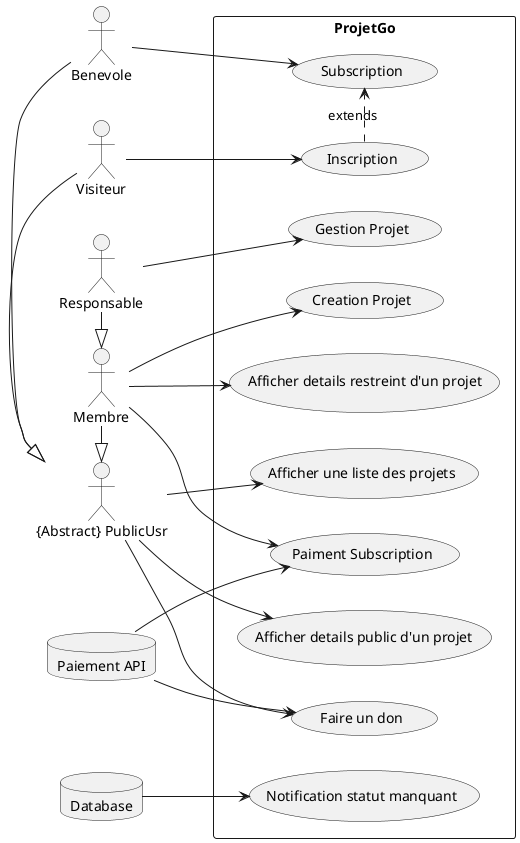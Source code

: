 @startuml ProjetGo
left to right direction
:Responsable:
:Membre:
:Benevole:
:Visiteur:
:{Abstract} PublicUsr: as public

Membre -|> public
Benevole -|> public
Visiteur -|> public
Responsable -|> Membre

database "Database" as Db
database "Paiement API" as API

rectangle ProjetGo {
  Visiteur --> (Inscription)
  Benevole --> (Subscription)
  Inscription .> (Subscription) : extends

  (Paiment Subscription) as SubFee
  Membre --> SubFee
  API --> SubFee
  
  Membre --> (Creation Projet)

  Responsable --> (Gestion Projet)

  (Afficher une liste des projets) as ListeProjet
  public --> ListeProjet

  (Afficher details public d'un projet) as AccesPublic
  public --> AccesPublic
  
  (Afficher details restreint d'un projet) as AccesRestreint
  Membre --> AccesRestreint

  (Notification statut manquant) as Notify
  Db --> Notify

  (Faire un don) as Don
  public --> Don
  API --> Don

}
@enduml

@startuml GestionProjet
left to right direction

:Responsable:

rectangle GestionProjet {
  Responsable --> (Modifier le statut de projet)
  
  (Ajouter membre au projet) as AddMember
  Responsable --> AddMember

  (Ajouter benevole au projet) as AddBenevole
  Responsable --> AddBenevole

  (Afficher liste membres d'un projet) as ListeMembre
  Responsable --> ListeMembre

  (Afficher liste benevole d'un projet) as ListBenevole
  Responsable --> ListBenevole

  (Creation d'une levee de fonds) as LeveeFonds
  Responsable --> LeveeFonds
}
@enduml